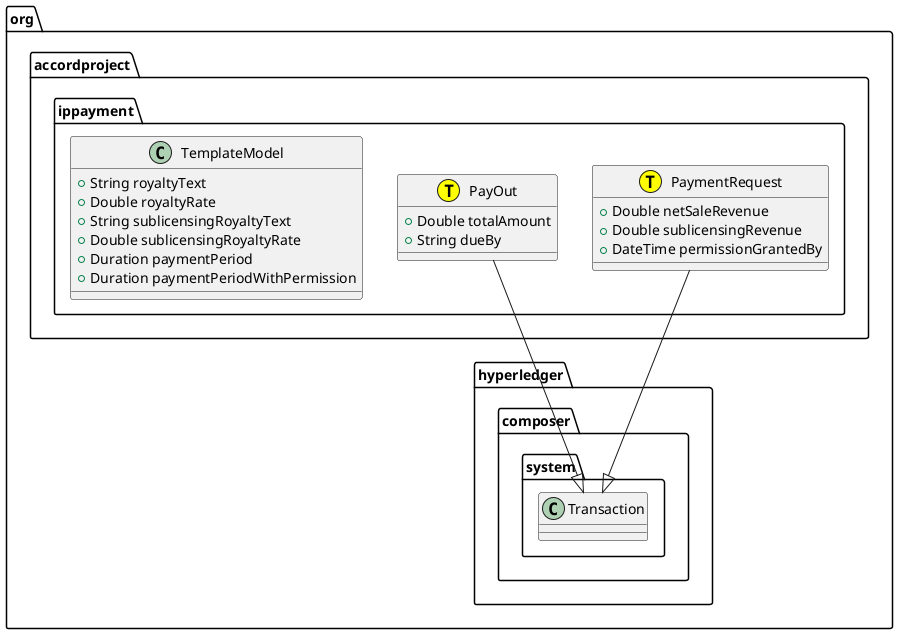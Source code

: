 @startuml
class org.accordproject.ippayment.PaymentRequest << (T,yellow) >> {
   + Double netSaleRevenue
   + Double sublicensingRevenue
   + DateTime permissionGrantedBy
}
org.accordproject.ippayment.PaymentRequest --|> org.hyperledger.composer.system.Transaction
class org.accordproject.ippayment.PayOut << (T,yellow) >> {
   + Double totalAmount
   + String dueBy
}
org.accordproject.ippayment.PayOut --|> org.hyperledger.composer.system.Transaction
class org.accordproject.ippayment.TemplateModel {
   + String royaltyText
   + Double royaltyRate
   + String sublicensingRoyaltyText
   + Double sublicensingRoyaltyRate
   + Duration paymentPeriod
   + Duration paymentPeriodWithPermission
}
@enduml
